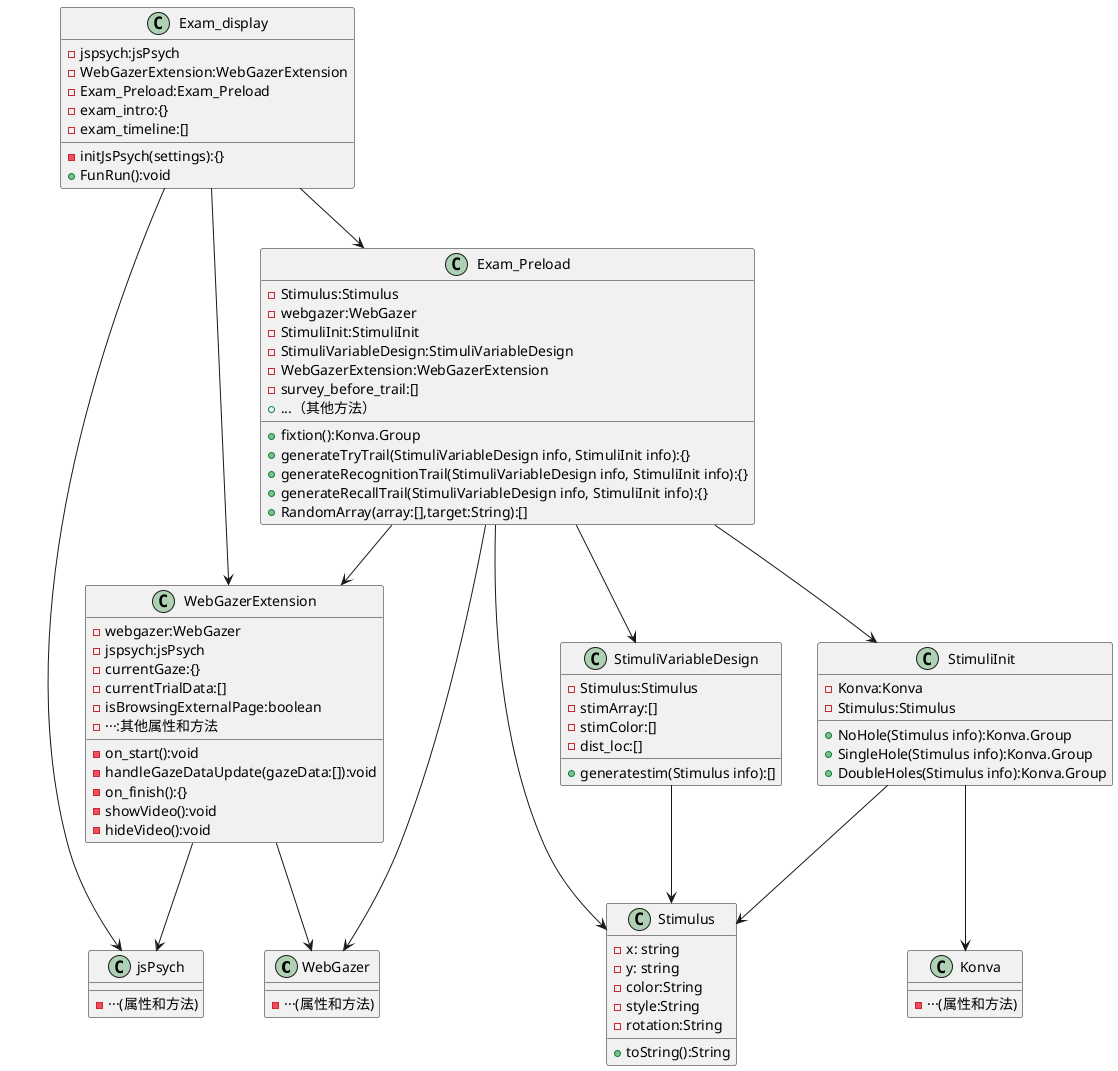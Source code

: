 @startuml
class WebGazer {
    -···(属性和方法)
}
class jsPsych {
    -···(属性和方法)
}
class Konva {
    -···(属性和方法)
}

class WebGazerExtension {
    -webgazer:WebGazer
    -jspsych:jsPsych
    -currentGaze:{}
    -currentTrialData:[]
    -isBrowsingExternalPage:boolean
    -on_start():void
    -handleGazeDataUpdate(gazeData:[]):void
    -on_finish():{}
    -showVideo():void
    -hideVideo():void
    -···:其他属性和方法
}

class Stimulus {
    - x: string
    - y: string
    - color:String
    - style:String
    - rotation:String
    + toString():String
}

class StimuliInit {
    -Konva:Konva
    -Stimulus:Stimulus
    +NoHole(Stimulus info):Konva.Group
    +SingleHole(Stimulus info):Konva.Group
    +DoubleHoles(Stimulus info):Konva.Group
}


class StimuliVariableDesign {
    -Stimulus:Stimulus
    -stimArray:[]
    -stimColor:[]
    -dist_loc:[]
    +generatestim(Stimulus info):[]
}

class Exam_Preload {
    -Stimulus:Stimulus
    -webgazer:WebGazer
    -StimuliInit:StimuliInit
    -StimuliVariableDesign:StimuliVariableDesign
    -WebGazerExtension:WebGazerExtension
    -survey_before_trail:[]
    +fixtion():Konva.Group
    +generateTryTrail(StimuliVariableDesign info, StimuliInit info):{}
    +generateRecognitionTrail(StimuliVariableDesign info, StimuliInit info):{}
    +generateRecallTrail(StimuliVariableDesign info, StimuliInit info):{}
    +RandomArray(array:[],target:String):[]
    +...（其他方法）
}

class Exam_display {
    -jspsych:jsPsych
    -WebGazerExtension:WebGazerExtension
    -Exam_Preload:Exam_Preload
    -exam_intro:{}
    -exam_timeline:[]
    -initJsPsych(settings):{}
    +FunRun():void
}

WebGazerExtension --> jsPsych
WebGazerExtension --> WebGazer
StimuliInit --> Stimulus
StimuliInit --> Konva
StimuliVariableDesign --> Stimulus
Exam_display--> jsPsych
Exam_display--> WebGazerExtension
Exam_display--> Exam_Preload
Exam_Preload--> Stimulus
Exam_Preload--> WebGazer
Exam_Preload--> StimuliInit
Exam_Preload--> StimuliVariableDesign
Exam_Preload--> WebGazerExtension
@enduml
